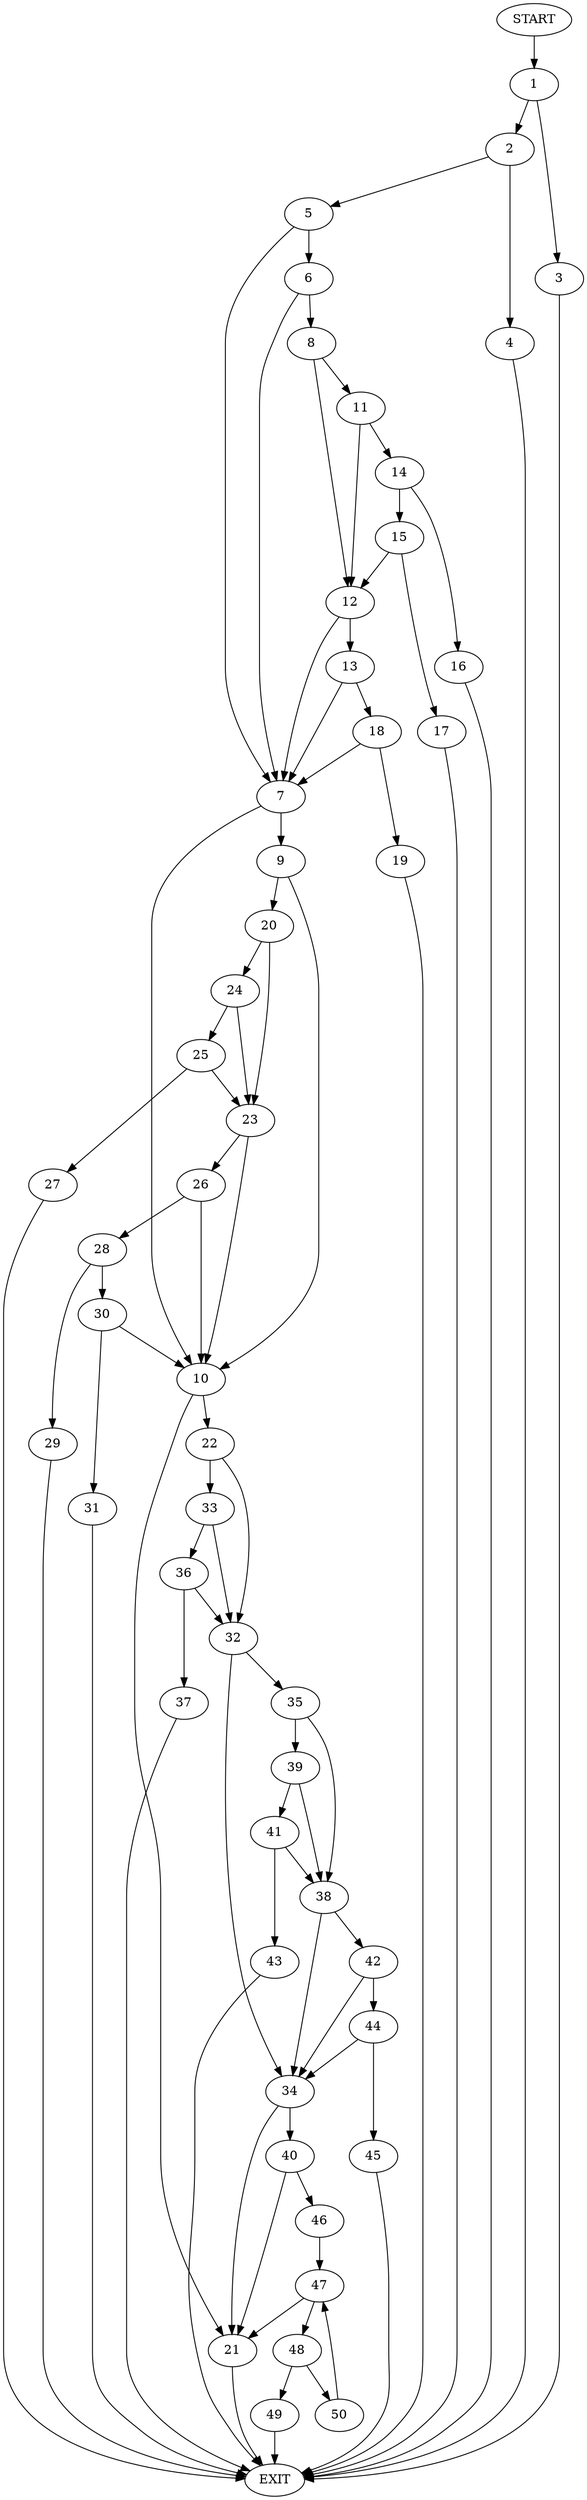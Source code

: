 digraph {
0 [label="START"]
51 [label="EXIT"]
0 -> 1
1 -> 2
1 -> 3
3 -> 51
2 -> 4
2 -> 5
4 -> 51
5 -> 6
5 -> 7
6 -> 7
6 -> 8
7 -> 9
7 -> 10
8 -> 11
8 -> 12
12 -> 13
12 -> 7
11 -> 12
11 -> 14
14 -> 15
14 -> 16
15 -> 17
15 -> 12
16 -> 51
17 -> 51
13 -> 18
13 -> 7
18 -> 19
18 -> 7
19 -> 51
9 -> 10
9 -> 20
10 -> 21
10 -> 22
20 -> 23
20 -> 24
24 -> 23
24 -> 25
23 -> 10
23 -> 26
25 -> 23
25 -> 27
27 -> 51
26 -> 28
26 -> 10
28 -> 29
28 -> 30
29 -> 51
30 -> 10
30 -> 31
31 -> 51
22 -> 32
22 -> 33
21 -> 51
32 -> 34
32 -> 35
33 -> 32
33 -> 36
36 -> 37
36 -> 32
37 -> 51
35 -> 38
35 -> 39
34 -> 21
34 -> 40
39 -> 38
39 -> 41
38 -> 34
38 -> 42
41 -> 43
41 -> 38
43 -> 51
42 -> 34
42 -> 44
44 -> 34
44 -> 45
45 -> 51
40 -> 21
40 -> 46
46 -> 47
47 -> 48
47 -> 21
48 -> 49
48 -> 50
49 -> 51
50 -> 47
}
